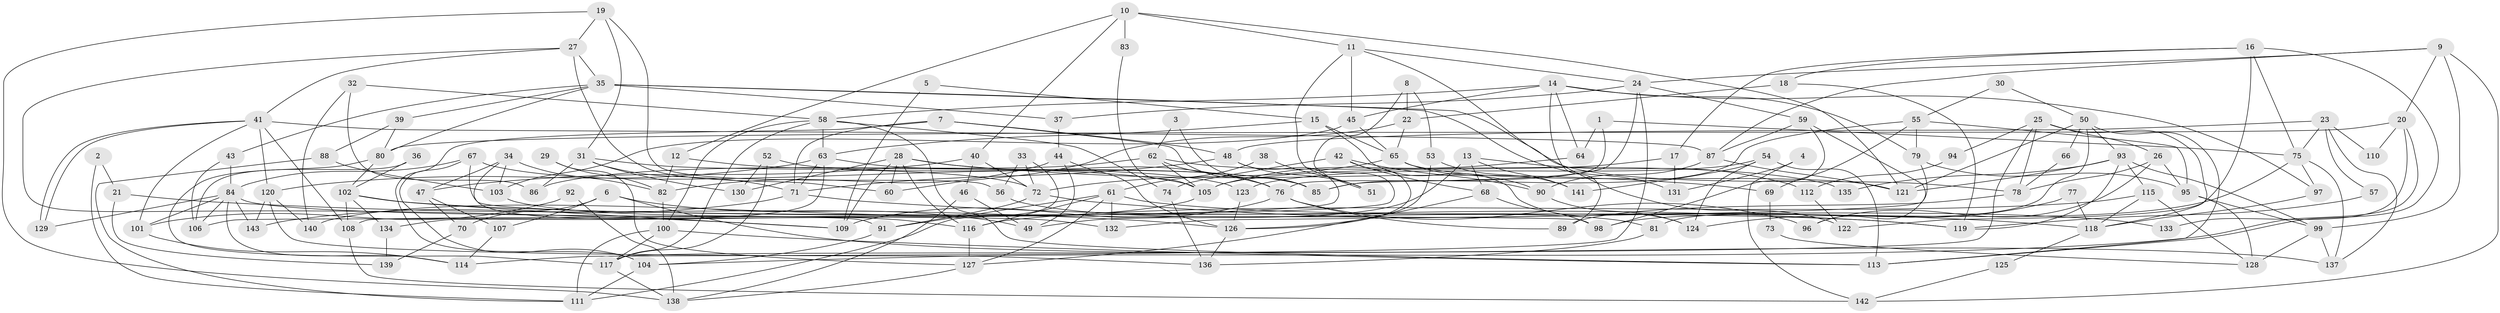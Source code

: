 // coarse degree distribution, {7: 0.09473684210526316, 2: 0.11578947368421053, 6: 0.17894736842105263, 4: 0.15789473684210525, 5: 0.12631578947368421, 8: 0.06315789473684211, 9: 0.05263157894736842, 3: 0.21052631578947367}
// Generated by graph-tools (version 1.1) at 2025/41/03/06/25 10:41:56]
// undirected, 143 vertices, 286 edges
graph export_dot {
graph [start="1"]
  node [color=gray90,style=filled];
  1;
  2;
  3;
  4;
  5;
  6;
  7;
  8;
  9;
  10;
  11;
  12;
  13;
  14;
  15;
  16;
  17;
  18;
  19;
  20;
  21;
  22;
  23;
  24;
  25;
  26;
  27;
  28;
  29;
  30;
  31;
  32;
  33;
  34;
  35;
  36;
  37;
  38;
  39;
  40;
  41;
  42;
  43;
  44;
  45;
  46;
  47;
  48;
  49;
  50;
  51;
  52;
  53;
  54;
  55;
  56;
  57;
  58;
  59;
  60;
  61;
  62;
  63;
  64;
  65;
  66;
  67;
  68;
  69;
  70;
  71;
  72;
  73;
  74;
  75;
  76;
  77;
  78;
  79;
  80;
  81;
  82;
  83;
  84;
  85;
  86;
  87;
  88;
  89;
  90;
  91;
  92;
  93;
  94;
  95;
  96;
  97;
  98;
  99;
  100;
  101;
  102;
  103;
  104;
  105;
  106;
  107;
  108;
  109;
  110;
  111;
  112;
  113;
  114;
  115;
  116;
  117;
  118;
  119;
  120;
  121;
  122;
  123;
  124;
  125;
  126;
  127;
  128;
  129;
  130;
  131;
  132;
  133;
  134;
  135;
  136;
  137;
  138;
  139;
  140;
  141;
  142;
  143;
  1 -- 64;
  1 -- 75;
  1 -- 76;
  2 -- 21;
  2 -- 111;
  3 -- 85;
  3 -- 62;
  4 -- 131;
  4 -- 142;
  5 -- 109;
  5 -- 15;
  6 -- 107;
  6 -- 137;
  6 -- 49;
  6 -- 70;
  7 -- 104;
  7 -- 71;
  7 -- 48;
  7 -- 85;
  8 -- 108;
  8 -- 22;
  8 -- 53;
  9 -- 99;
  9 -- 20;
  9 -- 24;
  9 -- 87;
  9 -- 142;
  10 -- 121;
  10 -- 11;
  10 -- 12;
  10 -- 40;
  10 -- 83;
  11 -- 24;
  11 -- 45;
  11 -- 51;
  11 -- 122;
  12 -- 82;
  12 -- 105;
  13 -- 141;
  13 -- 49;
  13 -- 68;
  13 -- 112;
  14 -- 58;
  14 -- 79;
  14 -- 45;
  14 -- 64;
  14 -- 89;
  14 -- 97;
  15 -- 63;
  15 -- 65;
  15 -- 124;
  16 -- 75;
  16 -- 113;
  16 -- 17;
  16 -- 18;
  16 -- 122;
  17 -- 105;
  17 -- 131;
  18 -- 119;
  18 -- 22;
  19 -- 27;
  19 -- 31;
  19 -- 56;
  19 -- 138;
  20 -- 80;
  20 -- 104;
  20 -- 110;
  20 -- 133;
  21 -- 126;
  21 -- 139;
  22 -- 65;
  22 -- 60;
  23 -- 48;
  23 -- 75;
  23 -- 57;
  23 -- 110;
  23 -- 137;
  24 -- 85;
  24 -- 37;
  24 -- 59;
  24 -- 114;
  25 -- 26;
  25 -- 117;
  25 -- 78;
  25 -- 94;
  25 -- 118;
  26 -- 78;
  26 -- 96;
  26 -- 95;
  27 -- 109;
  27 -- 41;
  27 -- 35;
  27 -- 60;
  28 -- 60;
  28 -- 130;
  28 -- 69;
  28 -- 76;
  28 -- 109;
  28 -- 116;
  29 -- 82;
  29 -- 127;
  30 -- 55;
  30 -- 50;
  31 -- 72;
  31 -- 71;
  31 -- 86;
  31 -- 130;
  32 -- 140;
  32 -- 58;
  32 -- 86;
  33 -- 72;
  33 -- 111;
  33 -- 56;
  34 -- 91;
  34 -- 82;
  34 -- 47;
  34 -- 103;
  35 -- 78;
  35 -- 37;
  35 -- 39;
  35 -- 43;
  35 -- 80;
  35 -- 131;
  36 -- 106;
  36 -- 102;
  37 -- 44;
  38 -- 51;
  38 -- 61;
  39 -- 80;
  39 -- 88;
  40 -- 72;
  40 -- 46;
  40 -- 47;
  41 -- 87;
  41 -- 129;
  41 -- 129;
  41 -- 101;
  41 -- 108;
  41 -- 120;
  42 -- 68;
  42 -- 126;
  42 -- 74;
  42 -- 90;
  43 -- 84;
  43 -- 106;
  44 -- 49;
  44 -- 82;
  44 -- 126;
  45 -- 65;
  45 -- 103;
  46 -- 138;
  46 -- 49;
  47 -- 70;
  47 -- 107;
  48 -- 106;
  48 -- 51;
  48 -- 71;
  50 -- 81;
  50 -- 113;
  50 -- 66;
  50 -- 93;
  50 -- 121;
  52 -- 117;
  52 -- 85;
  52 -- 130;
  53 -- 126;
  53 -- 141;
  54 -- 124;
  54 -- 113;
  54 -- 123;
  54 -- 141;
  55 -- 95;
  55 -- 85;
  55 -- 69;
  55 -- 79;
  56 -- 81;
  57 -- 119;
  58 -- 117;
  58 -- 74;
  58 -- 63;
  58 -- 100;
  58 -- 113;
  59 -- 87;
  59 -- 96;
  59 -- 98;
  61 -- 116;
  61 -- 127;
  61 -- 91;
  61 -- 132;
  61 -- 133;
  62 -- 86;
  62 -- 76;
  62 -- 105;
  62 -- 135;
  63 -- 120;
  63 -- 71;
  63 -- 85;
  63 -- 134;
  64 -- 105;
  65 -- 90;
  65 -- 121;
  65 -- 72;
  66 -- 78;
  67 -- 98;
  67 -- 84;
  67 -- 104;
  67 -- 123;
  68 -- 98;
  68 -- 127;
  69 -- 73;
  70 -- 139;
  71 -- 119;
  71 -- 143;
  72 -- 91;
  72 -- 118;
  73 -- 128;
  74 -- 136;
  75 -- 97;
  75 -- 137;
  75 -- 98;
  76 -- 89;
  76 -- 96;
  76 -- 109;
  77 -- 124;
  77 -- 118;
  78 -- 89;
  79 -- 95;
  79 -- 132;
  80 -- 102;
  80 -- 117;
  81 -- 136;
  82 -- 100;
  83 -- 105;
  84 -- 114;
  84 -- 132;
  84 -- 101;
  84 -- 106;
  84 -- 129;
  84 -- 143;
  87 -- 121;
  87 -- 90;
  88 -- 103;
  88 -- 111;
  90 -- 124;
  91 -- 104;
  92 -- 101;
  92 -- 138;
  93 -- 115;
  93 -- 99;
  93 -- 119;
  93 -- 121;
  93 -- 135;
  94 -- 112;
  95 -- 99;
  95 -- 128;
  97 -- 118;
  99 -- 128;
  99 -- 137;
  100 -- 117;
  100 -- 111;
  100 -- 113;
  101 -- 114;
  102 -- 119;
  102 -- 109;
  102 -- 108;
  102 -- 134;
  103 -- 116;
  104 -- 111;
  105 -- 140;
  107 -- 114;
  108 -- 142;
  112 -- 122;
  115 -- 116;
  115 -- 118;
  115 -- 128;
  116 -- 127;
  117 -- 138;
  118 -- 125;
  120 -- 143;
  120 -- 136;
  120 -- 140;
  123 -- 126;
  125 -- 142;
  126 -- 136;
  127 -- 138;
  134 -- 139;
}
